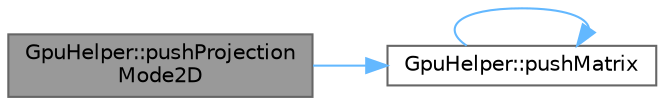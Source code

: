 digraph "GpuHelper::pushProjectionMode2D"
{
 // LATEX_PDF_SIZE
  bgcolor="transparent";
  edge [fontname=Helvetica,fontsize=10,labelfontname=Helvetica,labelfontsize=10];
  node [fontname=Helvetica,fontsize=10,shape=box,height=0.2,width=0.4];
  rankdir="LR";
  Node1 [id="Node000001",label="GpuHelper::pushProjection\lMode2D",height=0.2,width=0.4,color="gray40", fillcolor="grey60", style="filled", fontcolor="black",tooltip=" "];
  Node1 -> Node2 [id="edge1_Node000001_Node000002",color="steelblue1",style="solid",tooltip=" "];
  Node2 [id="Node000002",label="GpuHelper::pushMatrix",height=0.2,width=0.4,color="grey40", fillcolor="white", style="filled",URL="$class_gpu_helper.html#ac51c8b669a80ca6e4338c87136fb991e",tooltip=" "];
  Node2 -> Node2 [id="edge2_Node000002_Node000002",color="steelblue1",style="solid",tooltip=" "];
}
